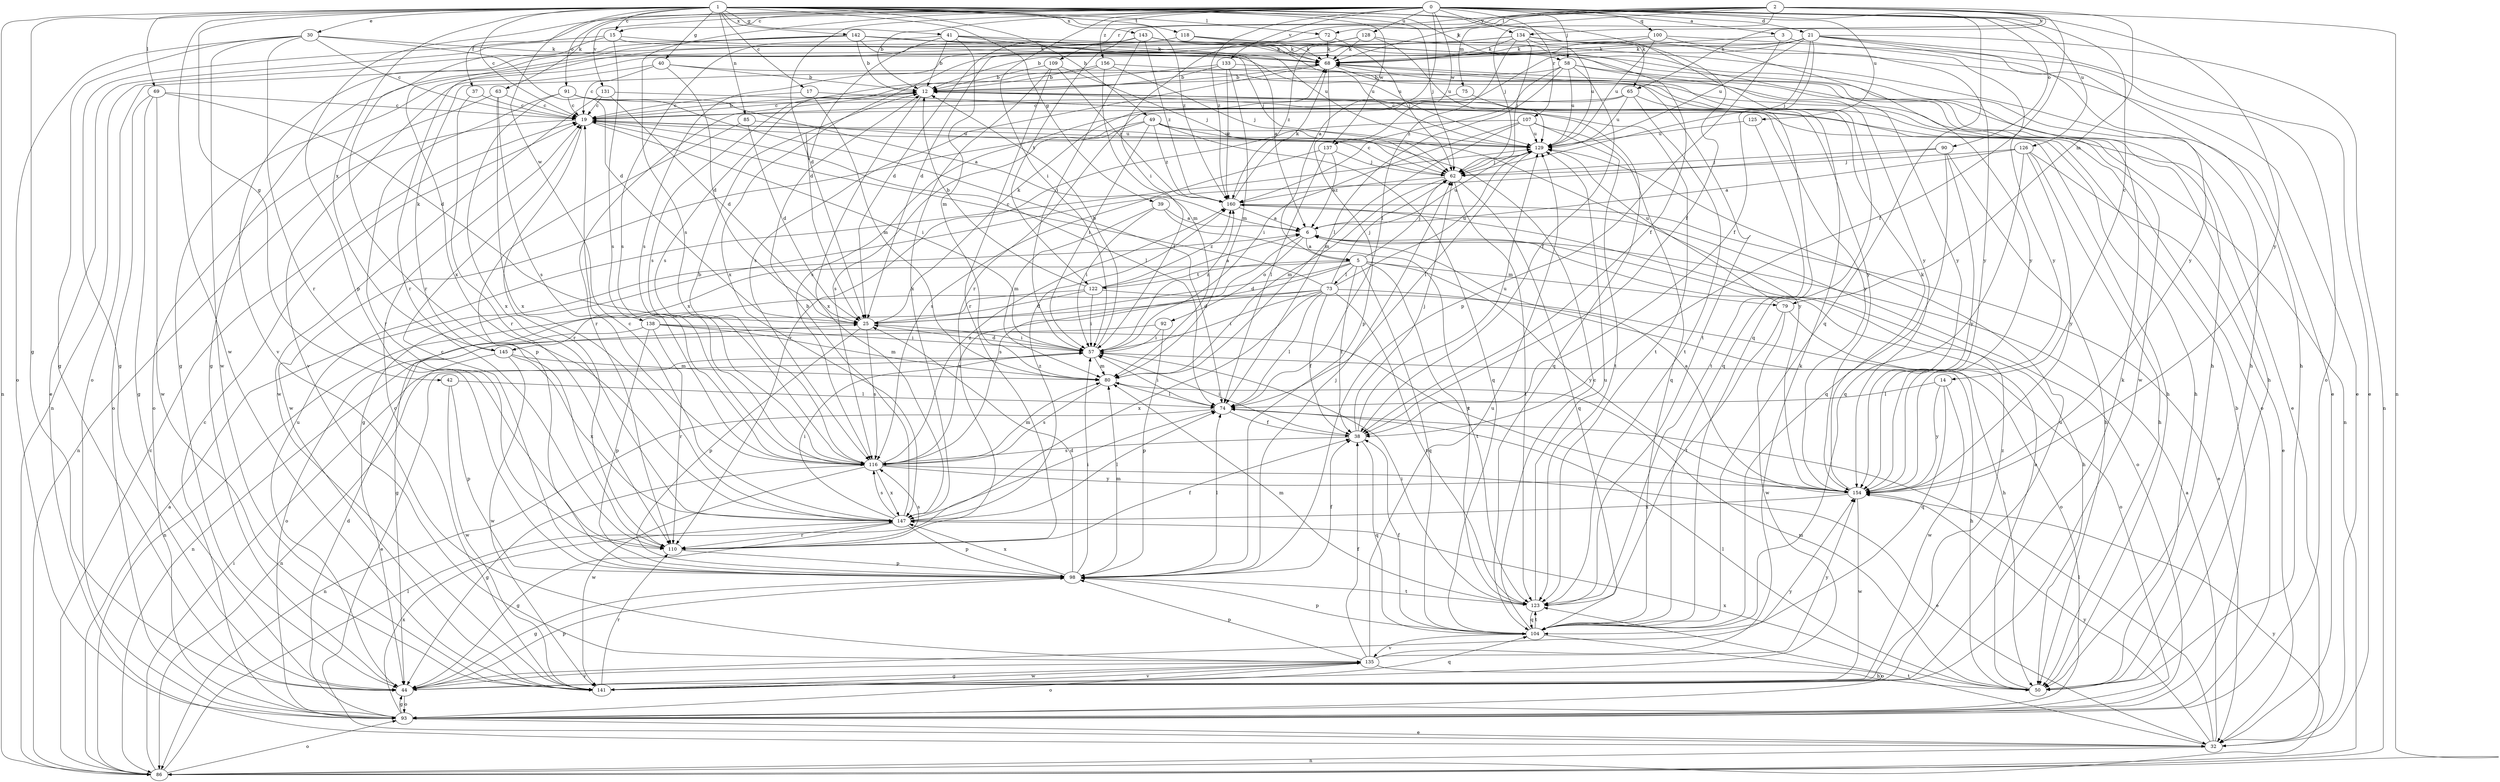 strict digraph  {
0;
1;
2;
3;
5;
6;
12;
14;
15;
17;
19;
21;
25;
30;
32;
37;
38;
39;
40;
41;
42;
44;
49;
50;
57;
58;
62;
63;
65;
68;
69;
72;
73;
74;
75;
79;
80;
85;
86;
90;
91;
92;
93;
98;
100;
104;
107;
109;
110;
116;
118;
122;
123;
125;
126;
128;
129;
131;
133;
134;
135;
137;
138;
141;
142;
143;
145;
147;
154;
156;
160;
0 -> 3  [label=a];
0 -> 5  [label=a];
0 -> 12  [label=b];
0 -> 14  [label=c];
0 -> 15  [label=c];
0 -> 21  [label=d];
0 -> 25  [label=d];
0 -> 37  [label=f];
0 -> 57  [label=i];
0 -> 58  [label=j];
0 -> 63  [label=k];
0 -> 90  [label=o];
0 -> 98  [label=p];
0 -> 100  [label=q];
0 -> 104  [label=q];
0 -> 107  [label=r];
0 -> 116  [label=s];
0 -> 125  [label=u];
0 -> 126  [label=u];
0 -> 128  [label=u];
0 -> 131  [label=v];
0 -> 133  [label=v];
0 -> 134  [label=v];
0 -> 137  [label=w];
0 -> 154  [label=y];
0 -> 156  [label=z];
0 -> 160  [label=z];
1 -> 15  [label=c];
1 -> 17  [label=c];
1 -> 19  [label=c];
1 -> 30  [label=e];
1 -> 38  [label=f];
1 -> 39  [label=g];
1 -> 40  [label=g];
1 -> 41  [label=g];
1 -> 42  [label=g];
1 -> 44  [label=g];
1 -> 49  [label=h];
1 -> 58  [label=j];
1 -> 62  [label=j];
1 -> 65  [label=k];
1 -> 69  [label=l];
1 -> 72  [label=l];
1 -> 85  [label=n];
1 -> 86  [label=n];
1 -> 91  [label=o];
1 -> 118  [label=t];
1 -> 137  [label=w];
1 -> 138  [label=w];
1 -> 141  [label=w];
1 -> 142  [label=x];
1 -> 143  [label=x];
1 -> 145  [label=x];
1 -> 160  [label=z];
2 -> 38  [label=f];
2 -> 57  [label=i];
2 -> 62  [label=j];
2 -> 65  [label=k];
2 -> 68  [label=k];
2 -> 72  [label=l];
2 -> 75  [label=m];
2 -> 79  [label=m];
2 -> 86  [label=n];
2 -> 109  [label=r];
2 -> 122  [label=t];
2 -> 134  [label=v];
3 -> 68  [label=k];
3 -> 98  [label=p];
3 -> 154  [label=y];
5 -> 25  [label=d];
5 -> 38  [label=f];
5 -> 62  [label=j];
5 -> 73  [label=l];
5 -> 79  [label=m];
5 -> 104  [label=q];
5 -> 116  [label=s];
5 -> 122  [label=t];
5 -> 123  [label=t];
5 -> 145  [label=x];
5 -> 154  [label=y];
6 -> 5  [label=a];
6 -> 50  [label=h];
6 -> 92  [label=o];
6 -> 116  [label=s];
6 -> 129  [label=u];
12 -> 19  [label=c];
12 -> 93  [label=o];
12 -> 110  [label=r];
12 -> 147  [label=x];
12 -> 154  [label=y];
14 -> 74  [label=l];
14 -> 104  [label=q];
14 -> 141  [label=w];
14 -> 154  [label=y];
15 -> 44  [label=g];
15 -> 68  [label=k];
15 -> 110  [label=r];
15 -> 116  [label=s];
15 -> 129  [label=u];
17 -> 19  [label=c];
17 -> 80  [label=m];
17 -> 104  [label=q];
19 -> 12  [label=b];
19 -> 57  [label=i];
19 -> 74  [label=l];
19 -> 86  [label=n];
19 -> 110  [label=r];
19 -> 129  [label=u];
21 -> 12  [label=b];
21 -> 32  [label=e];
21 -> 38  [label=f];
21 -> 62  [label=j];
21 -> 68  [label=k];
21 -> 86  [label=n];
21 -> 93  [label=o];
21 -> 110  [label=r];
21 -> 129  [label=u];
21 -> 154  [label=y];
25 -> 57  [label=i];
25 -> 68  [label=k];
25 -> 98  [label=p];
25 -> 116  [label=s];
30 -> 19  [label=c];
30 -> 25  [label=d];
30 -> 44  [label=g];
30 -> 68  [label=k];
30 -> 93  [label=o];
30 -> 110  [label=r];
30 -> 141  [label=w];
32 -> 6  [label=a];
32 -> 74  [label=l];
32 -> 86  [label=n];
32 -> 123  [label=t];
32 -> 154  [label=y];
37 -> 19  [label=c];
37 -> 110  [label=r];
38 -> 57  [label=i];
38 -> 62  [label=j];
38 -> 104  [label=q];
38 -> 116  [label=s];
38 -> 129  [label=u];
39 -> 6  [label=a];
39 -> 57  [label=i];
39 -> 80  [label=m];
39 -> 123  [label=t];
40 -> 12  [label=b];
40 -> 19  [label=c];
40 -> 25  [label=d];
40 -> 135  [label=v];
40 -> 154  [label=y];
41 -> 6  [label=a];
41 -> 12  [label=b];
41 -> 25  [label=d];
41 -> 68  [label=k];
41 -> 80  [label=m];
41 -> 116  [label=s];
41 -> 129  [label=u];
42 -> 74  [label=l];
42 -> 98  [label=p];
42 -> 141  [label=w];
44 -> 93  [label=o];
44 -> 98  [label=p];
44 -> 104  [label=q];
44 -> 129  [label=u];
44 -> 135  [label=v];
44 -> 154  [label=y];
49 -> 57  [label=i];
49 -> 104  [label=q];
49 -> 116  [label=s];
49 -> 129  [label=u];
49 -> 141  [label=w];
49 -> 154  [label=y];
49 -> 160  [label=z];
50 -> 6  [label=a];
50 -> 74  [label=l];
50 -> 80  [label=m];
50 -> 147  [label=x];
57 -> 12  [label=b];
57 -> 25  [label=d];
57 -> 32  [label=e];
57 -> 50  [label=h];
57 -> 80  [label=m];
57 -> 160  [label=z];
58 -> 12  [label=b];
58 -> 32  [label=e];
58 -> 38  [label=f];
58 -> 50  [label=h];
58 -> 74  [label=l];
58 -> 129  [label=u];
58 -> 160  [label=z];
62 -> 19  [label=c];
62 -> 80  [label=m];
62 -> 104  [label=q];
62 -> 123  [label=t];
62 -> 160  [label=z];
63 -> 19  [label=c];
63 -> 93  [label=o];
63 -> 116  [label=s];
63 -> 147  [label=x];
65 -> 19  [label=c];
65 -> 104  [label=q];
65 -> 116  [label=s];
65 -> 123  [label=t];
65 -> 129  [label=u];
68 -> 12  [label=b];
68 -> 98  [label=p];
68 -> 116  [label=s];
68 -> 123  [label=t];
69 -> 19  [label=c];
69 -> 25  [label=d];
69 -> 44  [label=g];
69 -> 93  [label=o];
69 -> 141  [label=w];
72 -> 44  [label=g];
72 -> 62  [label=j];
72 -> 68  [label=k];
73 -> 19  [label=c];
73 -> 25  [label=d];
73 -> 38  [label=f];
73 -> 57  [label=i];
73 -> 62  [label=j];
73 -> 74  [label=l];
73 -> 86  [label=n];
73 -> 93  [label=o];
73 -> 123  [label=t];
73 -> 129  [label=u];
73 -> 147  [label=x];
74 -> 38  [label=f];
74 -> 57  [label=i];
74 -> 86  [label=n];
75 -> 19  [label=c];
75 -> 50  [label=h];
79 -> 50  [label=h];
79 -> 123  [label=t];
79 -> 129  [label=u];
79 -> 141  [label=w];
80 -> 74  [label=l];
80 -> 116  [label=s];
85 -> 25  [label=d];
85 -> 98  [label=p];
85 -> 129  [label=u];
86 -> 6  [label=a];
86 -> 19  [label=c];
86 -> 57  [label=i];
86 -> 74  [label=l];
86 -> 93  [label=o];
86 -> 154  [label=y];
90 -> 44  [label=g];
90 -> 50  [label=h];
90 -> 62  [label=j];
90 -> 104  [label=q];
90 -> 154  [label=y];
91 -> 6  [label=a];
91 -> 19  [label=c];
91 -> 50  [label=h];
91 -> 74  [label=l];
91 -> 110  [label=r];
91 -> 147  [label=x];
92 -> 57  [label=i];
92 -> 86  [label=n];
92 -> 98  [label=p];
93 -> 12  [label=b];
93 -> 19  [label=c];
93 -> 25  [label=d];
93 -> 32  [label=e];
93 -> 44  [label=g];
93 -> 147  [label=x];
98 -> 19  [label=c];
98 -> 25  [label=d];
98 -> 38  [label=f];
98 -> 44  [label=g];
98 -> 57  [label=i];
98 -> 62  [label=j];
98 -> 74  [label=l];
98 -> 80  [label=m];
98 -> 123  [label=t];
98 -> 147  [label=x];
100 -> 32  [label=e];
100 -> 44  [label=g];
100 -> 68  [label=k];
100 -> 129  [label=u];
100 -> 154  [label=y];
104 -> 19  [label=c];
104 -> 38  [label=f];
104 -> 93  [label=o];
104 -> 98  [label=p];
104 -> 123  [label=t];
104 -> 135  [label=v];
107 -> 57  [label=i];
107 -> 80  [label=m];
107 -> 104  [label=q];
107 -> 110  [label=r];
107 -> 123  [label=t];
107 -> 129  [label=u];
109 -> 12  [label=b];
109 -> 62  [label=j];
109 -> 110  [label=r];
109 -> 147  [label=x];
109 -> 160  [label=z];
110 -> 38  [label=f];
110 -> 98  [label=p];
110 -> 116  [label=s];
116 -> 12  [label=b];
116 -> 32  [label=e];
116 -> 44  [label=g];
116 -> 80  [label=m];
116 -> 141  [label=w];
116 -> 147  [label=x];
116 -> 154  [label=y];
116 -> 160  [label=z];
118 -> 50  [label=h];
118 -> 68  [label=k];
118 -> 86  [label=n];
118 -> 93  [label=o];
118 -> 154  [label=y];
122 -> 6  [label=a];
122 -> 12  [label=b];
122 -> 25  [label=d];
122 -> 44  [label=g];
122 -> 57  [label=i];
122 -> 93  [label=o];
122 -> 160  [label=z];
123 -> 57  [label=i];
123 -> 80  [label=m];
123 -> 104  [label=q];
123 -> 129  [label=u];
125 -> 123  [label=t];
125 -> 129  [label=u];
126 -> 6  [label=a];
126 -> 32  [label=e];
126 -> 50  [label=h];
126 -> 62  [label=j];
126 -> 104  [label=q];
126 -> 154  [label=y];
128 -> 25  [label=d];
128 -> 50  [label=h];
128 -> 68  [label=k];
128 -> 129  [label=u];
128 -> 160  [label=z];
129 -> 62  [label=j];
129 -> 74  [label=l];
131 -> 19  [label=c];
131 -> 25  [label=d];
131 -> 123  [label=t];
131 -> 141  [label=w];
133 -> 12  [label=b];
133 -> 80  [label=m];
133 -> 116  [label=s];
133 -> 141  [label=w];
133 -> 160  [label=z];
134 -> 32  [label=e];
134 -> 62  [label=j];
134 -> 68  [label=k];
134 -> 74  [label=l];
134 -> 104  [label=q];
134 -> 116  [label=s];
134 -> 129  [label=u];
134 -> 147  [label=x];
134 -> 154  [label=y];
135 -> 38  [label=f];
135 -> 44  [label=g];
135 -> 50  [label=h];
135 -> 68  [label=k];
135 -> 93  [label=o];
135 -> 98  [label=p];
135 -> 129  [label=u];
135 -> 141  [label=w];
135 -> 154  [label=y];
137 -> 6  [label=a];
137 -> 62  [label=j];
137 -> 74  [label=l];
137 -> 116  [label=s];
138 -> 57  [label=i];
138 -> 80  [label=m];
138 -> 93  [label=o];
138 -> 98  [label=p];
138 -> 110  [label=r];
138 -> 154  [label=y];
141 -> 19  [label=c];
141 -> 68  [label=k];
141 -> 110  [label=r];
141 -> 129  [label=u];
141 -> 135  [label=v];
141 -> 160  [label=z];
142 -> 12  [label=b];
142 -> 32  [label=e];
142 -> 50  [label=h];
142 -> 62  [label=j];
142 -> 68  [label=k];
142 -> 135  [label=v];
142 -> 147  [label=x];
142 -> 154  [label=y];
143 -> 25  [label=d];
143 -> 38  [label=f];
143 -> 57  [label=i];
143 -> 68  [label=k];
143 -> 110  [label=r];
143 -> 129  [label=u];
143 -> 160  [label=z];
145 -> 68  [label=k];
145 -> 80  [label=m];
145 -> 86  [label=n];
145 -> 141  [label=w];
145 -> 147  [label=x];
147 -> 12  [label=b];
147 -> 19  [label=c];
147 -> 44  [label=g];
147 -> 57  [label=i];
147 -> 74  [label=l];
147 -> 98  [label=p];
147 -> 110  [label=r];
147 -> 116  [label=s];
147 -> 160  [label=z];
154 -> 6  [label=a];
154 -> 68  [label=k];
154 -> 141  [label=w];
154 -> 147  [label=x];
156 -> 12  [label=b];
156 -> 62  [label=j];
156 -> 80  [label=m];
156 -> 86  [label=n];
156 -> 116  [label=s];
160 -> 6  [label=a];
160 -> 32  [label=e];
160 -> 68  [label=k];
160 -> 93  [label=o];
}

